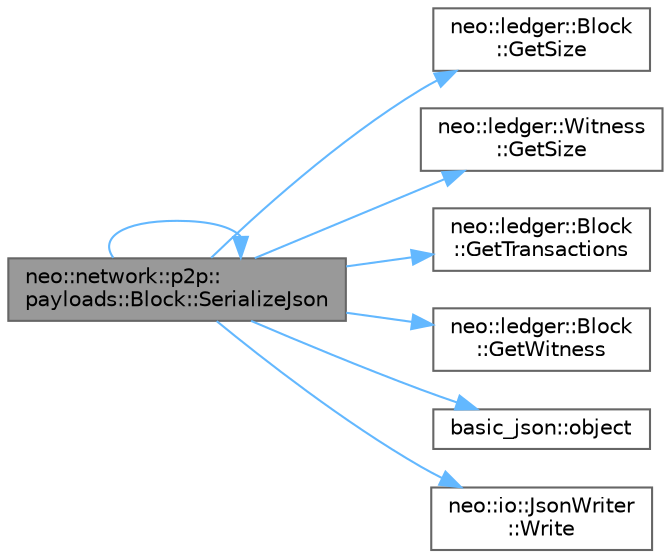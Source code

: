 digraph "neo::network::p2p::payloads::Block::SerializeJson"
{
 // LATEX_PDF_SIZE
  bgcolor="transparent";
  edge [fontname=Helvetica,fontsize=10,labelfontname=Helvetica,labelfontsize=10];
  node [fontname=Helvetica,fontsize=10,shape=box,height=0.2,width=0.4];
  rankdir="LR";
  Node1 [id="Node000001",label="neo::network::p2p::\lpayloads::Block::SerializeJson",height=0.2,width=0.4,color="gray40", fillcolor="grey60", style="filled", fontcolor="black",tooltip="Serializes the object to a JSON writer."];
  Node1 -> Node2 [id="edge1_Node000001_Node000002",color="steelblue1",style="solid",tooltip=" "];
  Node2 [id="Node000002",label="neo::ledger::Block\l::GetSize",height=0.2,width=0.4,color="grey40", fillcolor="white", style="filled",URL="$classneo_1_1ledger_1_1_block.html#a2adfcf0b02d71436ad314a455fc4ff95",tooltip="Get block size."];
  Node1 -> Node3 [id="edge2_Node000001_Node000003",color="steelblue1",style="solid",tooltip=" "];
  Node3 [id="Node000003",label="neo::ledger::Witness\l::GetSize",height=0.2,width=0.4,color="grey40", fillcolor="white", style="filled",URL="$classneo_1_1ledger_1_1_witness.html#a1889d7243a76f8e1cb43e096dc49a5d7",tooltip="Gets the size of the witness."];
  Node1 -> Node4 [id="edge3_Node000001_Node000004",color="steelblue1",style="solid",tooltip=" "];
  Node4 [id="Node000004",label="neo::ledger::Block\l::GetTransactions",height=0.2,width=0.4,color="grey40", fillcolor="white", style="filled",URL="$classneo_1_1ledger_1_1_block.html#a712b487970c32528823eab8f68f841a3",tooltip="Get transactions."];
  Node1 -> Node5 [id="edge4_Node000001_Node000005",color="steelblue1",style="solid",tooltip=" "];
  Node5 [id="Node000005",label="neo::ledger::Block\l::GetWitness",height=0.2,width=0.4,color="grey40", fillcolor="white", style="filled",URL="$classneo_1_1ledger_1_1_block.html#a217695292b2eaa82961825dfe21357c2",tooltip="Get witness (delegates to header)"];
  Node1 -> Node6 [id="edge5_Node000001_Node000006",color="steelblue1",style="solid",tooltip=" "];
  Node6 [id="Node000006",label="basic_json::object",height=0.2,width=0.4,color="grey40", fillcolor="white", style="filled",URL="$classbasic__json.html#a50a0e8dacc0f4aa12162da666595e6fd",tooltip="explicitly create an object from an initializer list"];
  Node1 -> Node1 [id="edge6_Node000001_Node000001",color="steelblue1",style="solid",tooltip=" "];
  Node1 -> Node7 [id="edge7_Node000001_Node000007",color="steelblue1",style="solid",tooltip=" "];
  Node7 [id="Node000007",label="neo::io::JsonWriter\l::Write",height=0.2,width=0.4,color="grey40", fillcolor="white", style="filled",URL="$classneo_1_1io_1_1_json_writer.html#a2b08922bfa2b4e19d0c035cf0079068f",tooltip="Writes a boolean value to the JSON."];
}
